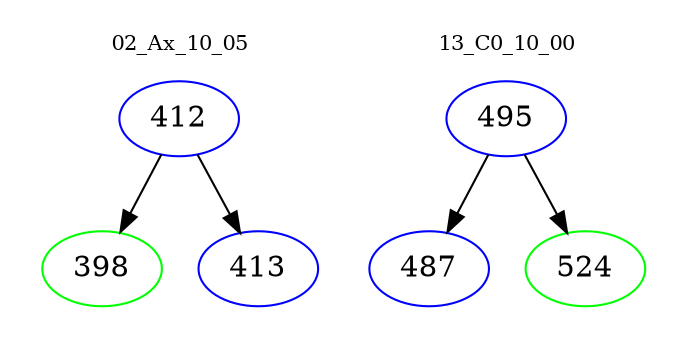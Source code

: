 digraph{
subgraph cluster_0 {
color = white
label = "02_Ax_10_05";
fontsize=10;
T0_412 [label="412", color="blue"]
T0_412 -> T0_398 [color="black"]
T0_398 [label="398", color="green"]
T0_412 -> T0_413 [color="black"]
T0_413 [label="413", color="blue"]
}
subgraph cluster_1 {
color = white
label = "13_C0_10_00";
fontsize=10;
T1_495 [label="495", color="blue"]
T1_495 -> T1_487 [color="black"]
T1_487 [label="487", color="blue"]
T1_495 -> T1_524 [color="black"]
T1_524 [label="524", color="green"]
}
}
